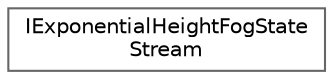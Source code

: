 digraph "Graphical Class Hierarchy"
{
 // INTERACTIVE_SVG=YES
 // LATEX_PDF_SIZE
  bgcolor="transparent";
  edge [fontname=Helvetica,fontsize=10,labelfontname=Helvetica,labelfontsize=10];
  node [fontname=Helvetica,fontsize=10,shape=box,height=0.2,width=0.4];
  rankdir="LR";
  Node0 [id="Node000000",label="IExponentialHeightFogState\lStream",height=0.2,width=0.4,color="grey40", fillcolor="white", style="filled",URL="$d8/dce/classIExponentialHeightFogStateStream.html",tooltip=" "];
}
